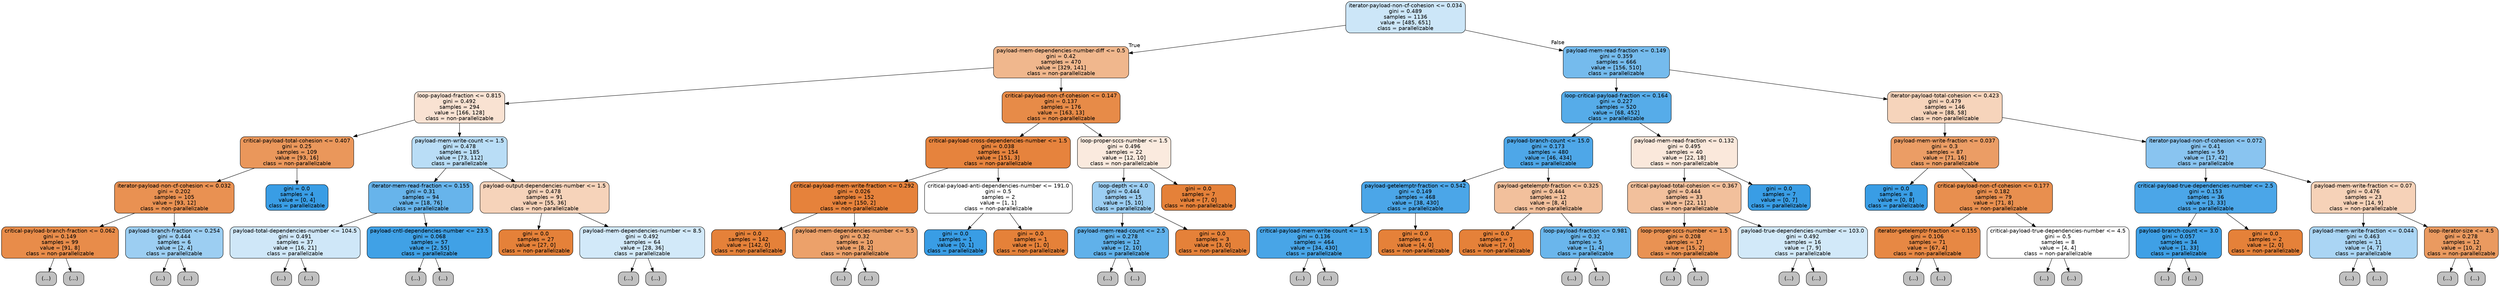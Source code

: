 digraph Tree {
node [shape=box, style="filled, rounded", color="black", fontname=helvetica] ;
edge [fontname=helvetica] ;
0 [label="iterator-payload-non-cf-cohesion <= 0.034\ngini = 0.489\nsamples = 1136\nvalue = [485, 651]\nclass = parallelizable", fillcolor="#399de541"] ;
1 [label="payload-mem-dependencies-number-diff <= 0.5\ngini = 0.42\nsamples = 470\nvalue = [329, 141]\nclass = non-parallelizable", fillcolor="#e5813992"] ;
0 -> 1 [labeldistance=2.5, labelangle=45, headlabel="True"] ;
2 [label="loop-payload-fraction <= 0.815\ngini = 0.492\nsamples = 294\nvalue = [166, 128]\nclass = non-parallelizable", fillcolor="#e581393a"] ;
1 -> 2 ;
3 [label="critical-payload-total-cohesion <= 0.407\ngini = 0.25\nsamples = 109\nvalue = [93, 16]\nclass = non-parallelizable", fillcolor="#e58139d3"] ;
2 -> 3 ;
4 [label="iterator-payload-non-cf-cohesion <= 0.032\ngini = 0.202\nsamples = 105\nvalue = [93, 12]\nclass = non-parallelizable", fillcolor="#e58139de"] ;
3 -> 4 ;
5 [label="critical-payload-branch-fraction <= 0.062\ngini = 0.149\nsamples = 99\nvalue = [91, 8]\nclass = non-parallelizable", fillcolor="#e58139e9"] ;
4 -> 5 ;
6 [label="(...)", fillcolor="#C0C0C0"] ;
5 -> 6 ;
9 [label="(...)", fillcolor="#C0C0C0"] ;
5 -> 9 ;
24 [label="payload-branch-fraction <= 0.254\ngini = 0.444\nsamples = 6\nvalue = [2, 4]\nclass = parallelizable", fillcolor="#399de57f"] ;
4 -> 24 ;
25 [label="(...)", fillcolor="#C0C0C0"] ;
24 -> 25 ;
26 [label="(...)", fillcolor="#C0C0C0"] ;
24 -> 26 ;
27 [label="gini = 0.0\nsamples = 4\nvalue = [0, 4]\nclass = parallelizable", fillcolor="#399de5ff"] ;
3 -> 27 ;
28 [label="payload-mem-write-count <= 1.5\ngini = 0.478\nsamples = 185\nvalue = [73, 112]\nclass = parallelizable", fillcolor="#399de559"] ;
2 -> 28 ;
29 [label="iterator-mem-read-fraction <= 0.155\ngini = 0.31\nsamples = 94\nvalue = [18, 76]\nclass = parallelizable", fillcolor="#399de5c3"] ;
28 -> 29 ;
30 [label="payload-total-dependencies-number <= 104.5\ngini = 0.491\nsamples = 37\nvalue = [16, 21]\nclass = parallelizable", fillcolor="#399de53d"] ;
29 -> 30 ;
31 [label="(...)", fillcolor="#C0C0C0"] ;
30 -> 31 ;
40 [label="(...)", fillcolor="#C0C0C0"] ;
30 -> 40 ;
43 [label="payload-cntl-dependencies-number <= 23.5\ngini = 0.068\nsamples = 57\nvalue = [2, 55]\nclass = parallelizable", fillcolor="#399de5f6"] ;
29 -> 43 ;
44 [label="(...)", fillcolor="#C0C0C0"] ;
43 -> 44 ;
47 [label="(...)", fillcolor="#C0C0C0"] ;
43 -> 47 ;
48 [label="payload-output-dependencies-number <= 1.5\ngini = 0.478\nsamples = 91\nvalue = [55, 36]\nclass = non-parallelizable", fillcolor="#e5813958"] ;
28 -> 48 ;
49 [label="gini = 0.0\nsamples = 27\nvalue = [27, 0]\nclass = non-parallelizable", fillcolor="#e58139ff"] ;
48 -> 49 ;
50 [label="payload-mem-dependencies-number <= 8.5\ngini = 0.492\nsamples = 64\nvalue = [28, 36]\nclass = parallelizable", fillcolor="#399de539"] ;
48 -> 50 ;
51 [label="(...)", fillcolor="#C0C0C0"] ;
50 -> 51 ;
58 [label="(...)", fillcolor="#C0C0C0"] ;
50 -> 58 ;
63 [label="critical-payload-non-cf-cohesion <= 0.147\ngini = 0.137\nsamples = 176\nvalue = [163, 13]\nclass = non-parallelizable", fillcolor="#e58139eb"] ;
1 -> 63 ;
64 [label="critical-payload-cross-dependencies-number <= 1.5\ngini = 0.038\nsamples = 154\nvalue = [151, 3]\nclass = non-parallelizable", fillcolor="#e58139fa"] ;
63 -> 64 ;
65 [label="critical-payload-mem-write-fraction <= 0.292\ngini = 0.026\nsamples = 152\nvalue = [150, 2]\nclass = non-parallelizable", fillcolor="#e58139fc"] ;
64 -> 65 ;
66 [label="gini = 0.0\nsamples = 142\nvalue = [142, 0]\nclass = non-parallelizable", fillcolor="#e58139ff"] ;
65 -> 66 ;
67 [label="payload-mem-dependencies-number <= 5.5\ngini = 0.32\nsamples = 10\nvalue = [8, 2]\nclass = non-parallelizable", fillcolor="#e58139bf"] ;
65 -> 67 ;
68 [label="(...)", fillcolor="#C0C0C0"] ;
67 -> 68 ;
73 [label="(...)", fillcolor="#C0C0C0"] ;
67 -> 73 ;
74 [label="critical-payload-anti-dependencies-number <= 191.0\ngini = 0.5\nsamples = 2\nvalue = [1, 1]\nclass = non-parallelizable", fillcolor="#e5813900"] ;
64 -> 74 ;
75 [label="gini = 0.0\nsamples = 1\nvalue = [0, 1]\nclass = parallelizable", fillcolor="#399de5ff"] ;
74 -> 75 ;
76 [label="gini = 0.0\nsamples = 1\nvalue = [1, 0]\nclass = non-parallelizable", fillcolor="#e58139ff"] ;
74 -> 76 ;
77 [label="loop-proper-sccs-number <= 1.5\ngini = 0.496\nsamples = 22\nvalue = [12, 10]\nclass = non-parallelizable", fillcolor="#e581392a"] ;
63 -> 77 ;
78 [label="loop-depth <= 4.0\ngini = 0.444\nsamples = 15\nvalue = [5, 10]\nclass = parallelizable", fillcolor="#399de57f"] ;
77 -> 78 ;
79 [label="payload-mem-read-count <= 2.5\ngini = 0.278\nsamples = 12\nvalue = [2, 10]\nclass = parallelizable", fillcolor="#399de5cc"] ;
78 -> 79 ;
80 [label="(...)", fillcolor="#C0C0C0"] ;
79 -> 80 ;
81 [label="(...)", fillcolor="#C0C0C0"] ;
79 -> 81 ;
84 [label="gini = 0.0\nsamples = 3\nvalue = [3, 0]\nclass = non-parallelizable", fillcolor="#e58139ff"] ;
78 -> 84 ;
85 [label="gini = 0.0\nsamples = 7\nvalue = [7, 0]\nclass = non-parallelizable", fillcolor="#e58139ff"] ;
77 -> 85 ;
86 [label="payload-mem-read-fraction <= 0.149\ngini = 0.359\nsamples = 666\nvalue = [156, 510]\nclass = parallelizable", fillcolor="#399de5b1"] ;
0 -> 86 [labeldistance=2.5, labelangle=-45, headlabel="False"] ;
87 [label="loop-critical-payload-fraction <= 0.164\ngini = 0.227\nsamples = 520\nvalue = [68, 452]\nclass = parallelizable", fillcolor="#399de5d9"] ;
86 -> 87 ;
88 [label="payload-branch-count <= 15.0\ngini = 0.173\nsamples = 480\nvalue = [46, 434]\nclass = parallelizable", fillcolor="#399de5e4"] ;
87 -> 88 ;
89 [label="payload-getelemptr-fraction <= 0.542\ngini = 0.149\nsamples = 468\nvalue = [38, 430]\nclass = parallelizable", fillcolor="#399de5e8"] ;
88 -> 89 ;
90 [label="critical-payload-mem-write-count <= 1.5\ngini = 0.136\nsamples = 464\nvalue = [34, 430]\nclass = parallelizable", fillcolor="#399de5eb"] ;
89 -> 90 ;
91 [label="(...)", fillcolor="#C0C0C0"] ;
90 -> 91 ;
142 [label="(...)", fillcolor="#C0C0C0"] ;
90 -> 142 ;
145 [label="gini = 0.0\nsamples = 4\nvalue = [4, 0]\nclass = non-parallelizable", fillcolor="#e58139ff"] ;
89 -> 145 ;
146 [label="payload-getelemptr-fraction <= 0.325\ngini = 0.444\nsamples = 12\nvalue = [8, 4]\nclass = non-parallelizable", fillcolor="#e581397f"] ;
88 -> 146 ;
147 [label="gini = 0.0\nsamples = 7\nvalue = [7, 0]\nclass = non-parallelizable", fillcolor="#e58139ff"] ;
146 -> 147 ;
148 [label="loop-payload-fraction <= 0.981\ngini = 0.32\nsamples = 5\nvalue = [1, 4]\nclass = parallelizable", fillcolor="#399de5bf"] ;
146 -> 148 ;
149 [label="(...)", fillcolor="#C0C0C0"] ;
148 -> 149 ;
150 [label="(...)", fillcolor="#C0C0C0"] ;
148 -> 150 ;
151 [label="payload-mem-read-fraction <= 0.132\ngini = 0.495\nsamples = 40\nvalue = [22, 18]\nclass = non-parallelizable", fillcolor="#e581392e"] ;
87 -> 151 ;
152 [label="critical-payload-total-cohesion <= 0.367\ngini = 0.444\nsamples = 33\nvalue = [22, 11]\nclass = non-parallelizable", fillcolor="#e581397f"] ;
151 -> 152 ;
153 [label="loop-proper-sccs-number <= 1.5\ngini = 0.208\nsamples = 17\nvalue = [15, 2]\nclass = non-parallelizable", fillcolor="#e58139dd"] ;
152 -> 153 ;
154 [label="(...)", fillcolor="#C0C0C0"] ;
153 -> 154 ;
155 [label="(...)", fillcolor="#C0C0C0"] ;
153 -> 155 ;
158 [label="payload-true-dependencies-number <= 103.0\ngini = 0.492\nsamples = 16\nvalue = [7, 9]\nclass = parallelizable", fillcolor="#399de539"] ;
152 -> 158 ;
159 [label="(...)", fillcolor="#C0C0C0"] ;
158 -> 159 ;
164 [label="(...)", fillcolor="#C0C0C0"] ;
158 -> 164 ;
165 [label="gini = 0.0\nsamples = 7\nvalue = [0, 7]\nclass = parallelizable", fillcolor="#399de5ff"] ;
151 -> 165 ;
166 [label="iterator-payload-total-cohesion <= 0.423\ngini = 0.479\nsamples = 146\nvalue = [88, 58]\nclass = non-parallelizable", fillcolor="#e5813957"] ;
86 -> 166 ;
167 [label="payload-mem-write-fraction <= 0.037\ngini = 0.3\nsamples = 87\nvalue = [71, 16]\nclass = non-parallelizable", fillcolor="#e58139c6"] ;
166 -> 167 ;
168 [label="gini = 0.0\nsamples = 8\nvalue = [0, 8]\nclass = parallelizable", fillcolor="#399de5ff"] ;
167 -> 168 ;
169 [label="critical-payload-non-cf-cohesion <= 0.177\ngini = 0.182\nsamples = 79\nvalue = [71, 8]\nclass = non-parallelizable", fillcolor="#e58139e2"] ;
167 -> 169 ;
170 [label="iterator-getelemptr-fraction <= 0.155\ngini = 0.106\nsamples = 71\nvalue = [67, 4]\nclass = non-parallelizable", fillcolor="#e58139f0"] ;
169 -> 170 ;
171 [label="(...)", fillcolor="#C0C0C0"] ;
170 -> 171 ;
176 [label="(...)", fillcolor="#C0C0C0"] ;
170 -> 176 ;
179 [label="critical-payload-true-dependencies-number <= 4.5\ngini = 0.5\nsamples = 8\nvalue = [4, 4]\nclass = non-parallelizable", fillcolor="#e5813900"] ;
169 -> 179 ;
180 [label="(...)", fillcolor="#C0C0C0"] ;
179 -> 180 ;
181 [label="(...)", fillcolor="#C0C0C0"] ;
179 -> 181 ;
182 [label="iterator-payload-non-cf-cohesion <= 0.072\ngini = 0.41\nsamples = 59\nvalue = [17, 42]\nclass = parallelizable", fillcolor="#399de598"] ;
166 -> 182 ;
183 [label="critical-payload-true-dependencies-number <= 2.5\ngini = 0.153\nsamples = 36\nvalue = [3, 33]\nclass = parallelizable", fillcolor="#399de5e8"] ;
182 -> 183 ;
184 [label="payload-branch-count <= 3.0\ngini = 0.057\nsamples = 34\nvalue = [1, 33]\nclass = parallelizable", fillcolor="#399de5f7"] ;
183 -> 184 ;
185 [label="(...)", fillcolor="#C0C0C0"] ;
184 -> 185 ;
186 [label="(...)", fillcolor="#C0C0C0"] ;
184 -> 186 ;
187 [label="gini = 0.0\nsamples = 2\nvalue = [2, 0]\nclass = non-parallelizable", fillcolor="#e58139ff"] ;
183 -> 187 ;
188 [label="payload-mem-write-fraction <= 0.07\ngini = 0.476\nsamples = 23\nvalue = [14, 9]\nclass = non-parallelizable", fillcolor="#e581395b"] ;
182 -> 188 ;
189 [label="payload-mem-write-fraction <= 0.044\ngini = 0.463\nsamples = 11\nvalue = [4, 7]\nclass = parallelizable", fillcolor="#399de56d"] ;
188 -> 189 ;
190 [label="(...)", fillcolor="#C0C0C0"] ;
189 -> 190 ;
195 [label="(...)", fillcolor="#C0C0C0"] ;
189 -> 195 ;
196 [label="loop-iterator-size <= 4.5\ngini = 0.278\nsamples = 12\nvalue = [10, 2]\nclass = non-parallelizable", fillcolor="#e58139cc"] ;
188 -> 196 ;
197 [label="(...)", fillcolor="#C0C0C0"] ;
196 -> 197 ;
198 [label="(...)", fillcolor="#C0C0C0"] ;
196 -> 198 ;
}